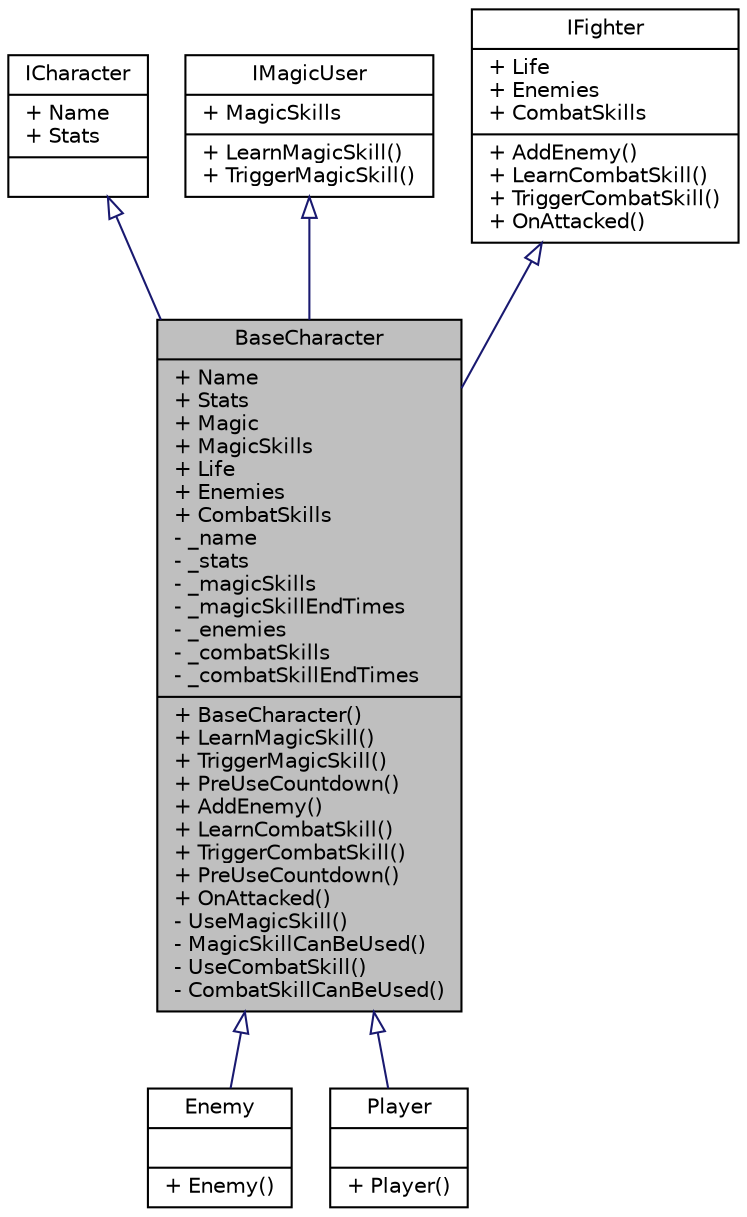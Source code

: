 digraph "BaseCharacter"
{
 // INTERACTIVE_SVG=YES
  edge [fontname="Helvetica",fontsize="10",labelfontname="Helvetica",labelfontsize="10"];
  node [fontname="Helvetica",fontsize="10",shape=record];
  Node1 [label="{BaseCharacter\n|+ Name\l+ Stats\l+ Magic\l+ MagicSkills\l+ Life\l+ Enemies\l+ CombatSkills\l- _name\l- _stats\l- _magicSkills\l- _magicSkillEndTimes\l- _enemies\l- _combatSkills\l- _combatSkillEndTimes\l|+ BaseCharacter()\l+ LearnMagicSkill()\l+ TriggerMagicSkill()\l+ PreUseCountdown()\l+ AddEnemy()\l+ LearnCombatSkill()\l+ TriggerCombatSkill()\l+ PreUseCountdown()\l+ OnAttacked()\l- UseMagicSkill()\l- MagicSkillCanBeUsed()\l- UseCombatSkill()\l- CombatSkillCanBeUsed()\l}",height=0.2,width=0.4,color="black", fillcolor="grey75", style="filled" fontcolor="black"];
  Node2 -> Node1 [dir="back",color="midnightblue",fontsize="10",style="solid",arrowtail="onormal",fontname="Helvetica"];
  Node2 [label="{ICharacter\n|+ Name\l+ Stats\l|}",height=0.2,width=0.4,color="black", fillcolor="white", style="filled",URL="$dc/d2f/interface_action_rpg_kit_1_1_core_1_1_character_1_1_i_character.xhtml",tooltip="Characters populate the game world. They are defined by Stats."];
  Node3 -> Node1 [dir="back",color="midnightblue",fontsize="10",style="solid",arrowtail="onormal",fontname="Helvetica"];
  Node3 [label="{IMagicUser\n|+ MagicSkills\l|+ LearnMagicSkill()\l+ TriggerMagicSkill()\l}",height=0.2,width=0.4,color="black", fillcolor="white", style="filled",URL="$d9/d26/interface_action_rpg_kit_1_1_core_1_1_character_1_1_i_magic_user.xhtml",tooltip="Character can use Magic."];
  Node4 -> Node1 [dir="back",color="midnightblue",fontsize="10",style="solid",arrowtail="onormal",fontname="Helvetica"];
  Node4 [label="{IFighter\n|+ Life\l+ Enemies\l+ CombatSkills\l|+ AddEnemy()\l+ LearnCombatSkill()\l+ TriggerCombatSkill()\l+ OnAttacked()\l}",height=0.2,width=0.4,color="black", fillcolor="white", style="filled",URL="$d6/d4d/interface_action_rpg_kit_1_1_core_1_1_character_1_1_i_fighter.xhtml",tooltip="Character can fight."];
  Node1 -> Node5 [dir="back",color="midnightblue",fontsize="10",style="solid",arrowtail="onormal",fontname="Helvetica"];
  Node5 [label="{Enemy\n||+ Enemy()\l}",height=0.2,width=0.4,color="black", fillcolor="white", style="filled",URL="$d0/da7/class_action_rpg_kit_1_1_core_1_1_character_1_1_enemy.xhtml",tooltip="Representation of a Hostile, game controlled character."];
  Node1 -> Node6 [dir="back",color="midnightblue",fontsize="10",style="solid",arrowtail="onormal",fontname="Helvetica"];
  Node6 [label="{Player\n||+ Player()\l}",height=0.2,width=0.4,color="black", fillcolor="white", style="filled",URL="$db/d7e/class_action_rpg_kit_1_1_core_1_1_character_1_1_player.xhtml",tooltip="Representation of a Player controllable character."];
}
